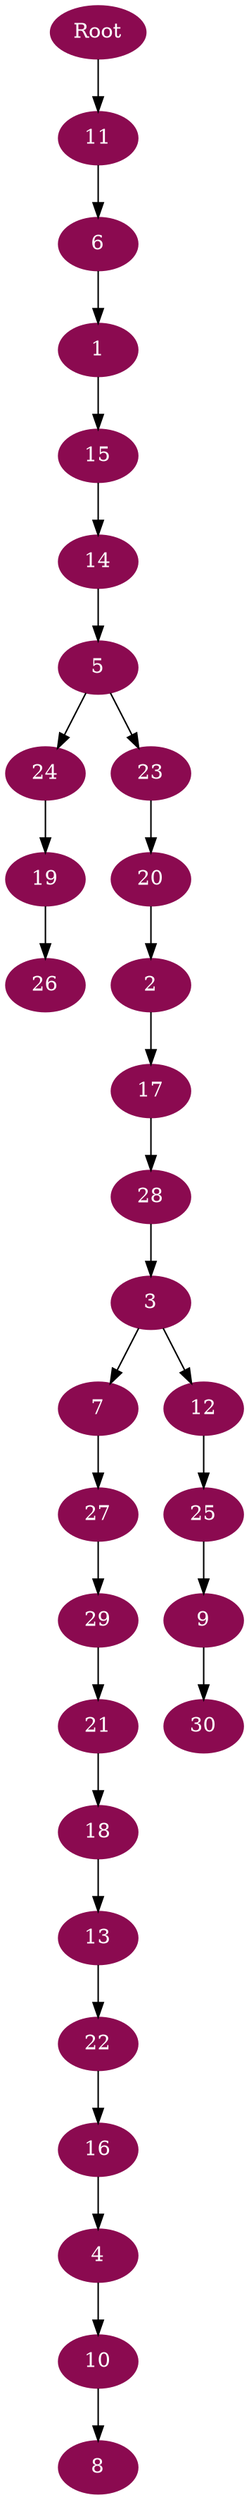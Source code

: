 digraph G {
node [color=deeppink4, style=filled, fontcolor=white];
6 -> 1;
20 -> 2;
28 -> 3;
16 -> 4;
14 -> 5;
11 -> 6;
3 -> 7;
10 -> 8;
25 -> 9;
4 -> 10;
Root -> 11;
3 -> 12;
18 -> 13;
15 -> 14;
1 -> 15;
22 -> 16;
2 -> 17;
21 -> 18;
24 -> 19;
23 -> 20;
29 -> 21;
13 -> 22;
5 -> 23;
5 -> 24;
12 -> 25;
19 -> 26;
7 -> 27;
17 -> 28;
27 -> 29;
9 -> 30;
}
